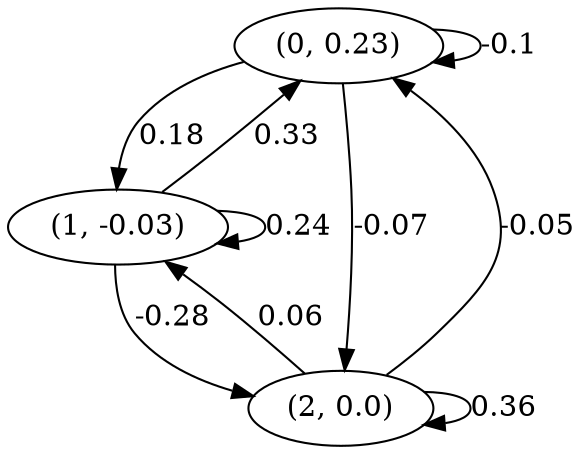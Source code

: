 digraph {
    0 [ label = "(0, 0.23)" ]
    1 [ label = "(1, -0.03)" ]
    2 [ label = "(2, 0.0)" ]
    0 -> 0 [ label = "-0.1" ]
    1 -> 1 [ label = "0.24" ]
    2 -> 2 [ label = "0.36" ]
    1 -> 0 [ label = "0.33" ]
    2 -> 0 [ label = "-0.05" ]
    0 -> 1 [ label = "0.18" ]
    2 -> 1 [ label = "0.06" ]
    0 -> 2 [ label = "-0.07" ]
    1 -> 2 [ label = "-0.28" ]
}


